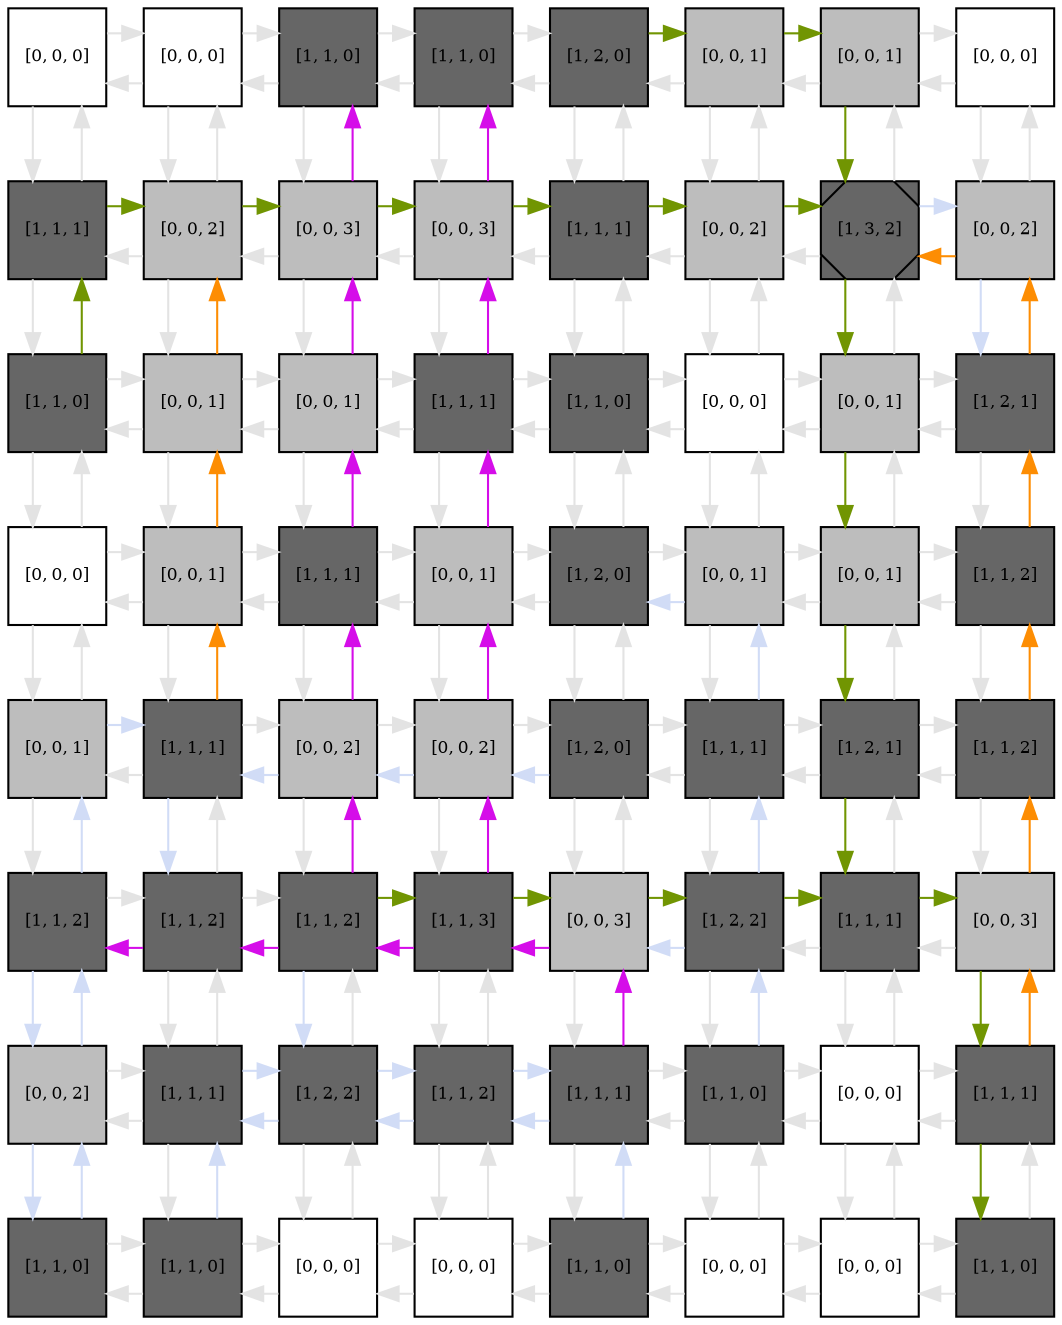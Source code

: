 digraph layout  {
rankdir=TB;
splines=ortho;
node [fixedsize=false, style=filled, width="0.6"];
edge [constraint=false];
0 [fillcolor="#FFFFFF", fontsize=8, label="[0, 0, 0]", shape=square, tooltip="name: None,\nin_degree: 2,\nout_degree: 2"];
1 [fillcolor="#FFFFFF", fontsize=8, label="[0, 0, 0]", shape=square, tooltip="name: None,\nin_degree: 3,\nout_degree: 3"];
2 [fillcolor="#666666", fontsize=8, label="[1, 1, 0]", shape=square, tooltip="name:  HMG_CoA_Synthase_gene ,\nin_degree: 3,\nout_degree: 3"];
3 [fillcolor="#666666", fontsize=8, label="[1, 1, 0]", shape=square, tooltip="name:  Septdehydrocholesterol ,\nin_degree: 3,\nout_degree: 3"];
4 [fillcolor="#666666", fontsize=8, label="[1, 2, 0]", shape=square, tooltip="name:  Cholesterol ,\nin_degree: 3,\nout_degree: 3"];
5 [fillcolor="#bdbdbd", fontsize=8, label="[0, 0, 1]", shape=square, tooltip="name: None,\nin_degree: 3,\nout_degree: 3"];
6 [fillcolor="#bdbdbd", fontsize=8, label="[0, 0, 1]", shape=square, tooltip="name: None,\nin_degree: 3,\nout_degree: 3"];
7 [fillcolor="#FFFFFF", fontsize=8, label="[0, 0, 0]", shape=square, tooltip="name: None,\nin_degree: 2,\nout_degree: 2"];
8 [fillcolor="#666666", fontsize=8, label="[1, 1, 1]", shape=square, tooltip="name:  HMG_CoA_Synthase_RNA ,\nin_degree: 3,\nout_degree: 3"];
9 [fillcolor="#bdbdbd", fontsize=8, label="[0, 0, 2]", shape=square, tooltip="name: None,\nin_degree: 4,\nout_degree: 4"];
10 [fillcolor="#bdbdbd", fontsize=8, label="[0, 0, 3]", shape=square, tooltip="name: None,\nin_degree: 4,\nout_degree: 4"];
11 [fillcolor="#bdbdbd", fontsize=8, label="[0, 0, 3]", shape=square, tooltip="name: None,\nin_degree: 4,\nout_degree: 4"];
12 [fillcolor="#666666", fontsize=8, label="[1, 1, 1]", shape=square, tooltip="name:  Acetyl_CoA_acetyltransferase ,\nin_degree: 4,\nout_degree: 4"];
13 [fillcolor="#bdbdbd", fontsize=8, label="[0, 0, 2]", shape=square, tooltip="name: None,\nin_degree: 4,\nout_degree: 4"];
14 [fillcolor="#666666", fontsize=8, label="[1, 3, 2]", shape=Msquare, tooltip="name:  HMG_CoA ,\nin_degree: 4,\nout_degree: 4"];
15 [fillcolor="#bdbdbd", fontsize=8, label="[0, 0, 2]", shape=square, tooltip="name: None,\nin_degree: 3,\nout_degree: 3"];
16 [fillcolor="#666666", fontsize=8, label="[1, 1, 0]", shape=square, tooltip="name:  HMG_CoA_Synthase ,\nin_degree: 3,\nout_degree: 3"];
17 [fillcolor="#bdbdbd", fontsize=8, label="[0, 0, 1]", shape=square, tooltip="name: None,\nin_degree: 4,\nout_degree: 4"];
18 [fillcolor="#bdbdbd", fontsize=8, label="[0, 0, 1]", shape=square, tooltip="name: None,\nin_degree: 4,\nout_degree: 4"];
19 [fillcolor="#666666", fontsize=8, label="[1, 1, 1]", shape=square, tooltip="name:  Desmosterol ,\nin_degree: 4,\nout_degree: 4"];
20 [fillcolor="#666666", fontsize=8, label="[1, 1, 0]", shape=square, tooltip="name:  HMG_CoA_Reductase_RNA ,\nin_degree: 4,\nout_degree: 4"];
21 [fillcolor="#FFFFFF", fontsize=8, label="[0, 0, 0]", shape=square, tooltip="name: None,\nin_degree: 4,\nout_degree: 4"];
22 [fillcolor="#bdbdbd", fontsize=8, label="[0, 0, 1]", shape=square, tooltip="name: None,\nin_degree: 4,\nout_degree: 4"];
23 [fillcolor="#666666", fontsize=8, label="[1, 2, 1]", shape=square, tooltip="name:  Acetoacetyl_CoA ,\nin_degree: 3,\nout_degree: 3"];
24 [fillcolor="#FFFFFF", fontsize=8, label="[0, 0, 0]", shape=square, tooltip="name: None,\nin_degree: 3,\nout_degree: 3"];
25 [fillcolor="#bdbdbd", fontsize=8, label="[0, 0, 1]", shape=square, tooltip="name: None,\nin_degree: 4,\nout_degree: 4"];
26 [fillcolor="#666666", fontsize=8, label="[1, 1, 1]", shape=square, tooltip="name:  HMG_CoA_Reductase_gene ,\nin_degree: 4,\nout_degree: 4"];
27 [fillcolor="#bdbdbd", fontsize=8, label="[0, 0, 1]", shape=square, tooltip="name: None,\nin_degree: 4,\nout_degree: 4"];
28 [fillcolor="#666666", fontsize=8, label="[1, 2, 0]", shape=square, tooltip="name:  HMG_CoA_Reductase ,\nin_degree: 4,\nout_degree: 4"];
29 [fillcolor="#bdbdbd", fontsize=8, label="[0, 0, 1]", shape=square, tooltip="name: None,\nin_degree: 4,\nout_degree: 4"];
30 [fillcolor="#bdbdbd", fontsize=8, label="[0, 0, 1]", shape=square, tooltip="name: None,\nin_degree: 4,\nout_degree: 4"];
31 [fillcolor="#666666", fontsize=8, label="[1, 1, 2]", shape=square, tooltip="name:  Mevalonyl_pyrophosphate ,\nin_degree: 3,\nout_degree: 3"];
32 [fillcolor="#bdbdbd", fontsize=8, label="[0, 0, 1]", shape=square, tooltip="name: None,\nin_degree: 3,\nout_degree: 3"];
33 [fillcolor="#666666", fontsize=8, label="[1, 1, 1]", shape=square, tooltip="name:  Acetyl_CoA_acetyltransferase_RNA ,\nin_degree: 4,\nout_degree: 4"];
34 [fillcolor="#bdbdbd", fontsize=8, label="[0, 0, 2]", shape=square, tooltip="name: None,\nin_degree: 4,\nout_degree: 4"];
35 [fillcolor="#bdbdbd", fontsize=8, label="[0, 0, 2]", shape=square, tooltip="name: None,\nin_degree: 4,\nout_degree: 4"];
36 [fillcolor="#666666", fontsize=8, label="[1, 2, 0]", shape=square, tooltip="name:  SREBP_SCAP ,\nin_degree: 4,\nout_degree: 4"];
37 [fillcolor="#666666", fontsize=8, label="[1, 1, 1]", shape=square, tooltip="name:  Dimethyl_allyl_pyrophosphate ,\nin_degree: 4,\nout_degree: 4"];
38 [fillcolor="#666666", fontsize=8, label="[1, 2, 1]", shape=square, tooltip="name:  Mevalonic_Acid ,\nin_degree: 4,\nout_degree: 4"];
39 [fillcolor="#666666", fontsize=8, label="[1, 1, 2]", shape=square, tooltip="name:  Isopentenyl_pyrophosphate ,\nin_degree: 3,\nout_degree: 3"];
40 [fillcolor="#666666", fontsize=8, label="[1, 1, 2]", shape=square, tooltip="name:  FPP_Synthase ,\nin_degree: 3,\nout_degree: 3"];
41 [fillcolor="#666666", fontsize=8, label="[1, 1, 2]", shape=square, tooltip="name:  pSREBP ,\nin_degree: 4,\nout_degree: 4"];
42 [fillcolor="#666666", fontsize=8, label="[1, 1, 2]", shape=square, tooltip="name:  mSREBP ,\nin_degree: 4,\nout_degree: 4"];
43 [fillcolor="#666666", fontsize=8, label="[1, 1, 3]", shape=square, tooltip="name:  Lanosterol ,\nin_degree: 4,\nout_degree: 4"];
44 [fillcolor="#bdbdbd", fontsize=8, label="[0, 0, 3]", shape=square, tooltip="name: None,\nin_degree: 4,\nout_degree: 4"];
45 [fillcolor="#666666", fontsize=8, label="[1, 2, 2]", shape=square, tooltip="name:  Geranyl_pyrophosphate ,\nin_degree: 4,\nout_degree: 4"];
46 [fillcolor="#666666", fontsize=8, label="[1, 1, 1]", shape=square, tooltip="name:  Insig_SREBP_SCAP ,\nin_degree: 4,\nout_degree: 4"];
47 [fillcolor="#bdbdbd", fontsize=8, label="[0, 0, 3]", shape=square, tooltip="name: None,\nin_degree: 3,\nout_degree: 3"];
48 [fillcolor="#bdbdbd", fontsize=8, label="[0, 0, 2]", shape=square, tooltip="name: None,\nin_degree: 3,\nout_degree: 3"];
49 [fillcolor="#666666", fontsize=8, label="[1, 1, 1]", shape=square, tooltip="name:  Cyp51 ,\nin_degree: 4,\nout_degree: 4"];
50 [fillcolor="#666666", fontsize=8, label="[1, 2, 2]", shape=square, tooltip="name:  Farnesyl_pyrophosphate ,\nin_degree: 4,\nout_degree: 4"];
51 [fillcolor="#666666", fontsize=8, label="[1, 1, 2]", shape=square, tooltip="name:  Squaline ,\nin_degree: 4,\nout_degree: 4"];
52 [fillcolor="#666666", fontsize=8, label="[1, 1, 1]", shape=square, tooltip="name:  FPP_Synthase_RNA ,\nin_degree: 4,\nout_degree: 4"];
53 [fillcolor="#666666", fontsize=8, label="[1, 1, 0]", shape=square, tooltip="name:  Statins ,\nin_degree: 4,\nout_degree: 4"];
54 [fillcolor="#FFFFFF", fontsize=8, label="[0, 0, 0]", shape=square, tooltip="name: None,\nin_degree: 4,\nout_degree: 4"];
55 [fillcolor="#666666", fontsize=8, label="[1, 1, 1]", shape=square, tooltip="name:  Acetyl_CoA ,\nin_degree: 3,\nout_degree: 3"];
56 [fillcolor="#666666", fontsize=8, label="[1, 1, 0]", shape=square, tooltip="name:  Acetyl_CoA_acetyltransferase_gene ,\nin_degree: 2,\nout_degree: 2"];
57 [fillcolor="#666666", fontsize=8, label="[1, 1, 0]", shape=square, tooltip="name:  FPP_Synthase_gene ,\nin_degree: 3,\nout_degree: 3"];
58 [fillcolor="#FFFFFF", fontsize=8, label="[0, 0, 0]", shape=square, tooltip="name: None,\nin_degree: 3,\nout_degree: 3"];
59 [fillcolor="#FFFFFF", fontsize=8, label="[0, 0, 0]", shape=square, tooltip="name: None,\nin_degree: 3,\nout_degree: 3"];
60 [fillcolor="#666666", fontsize=8, label="[1, 1, 0]", shape=square, tooltip="name:  Cyp51_RNA ,\nin_degree: 3,\nout_degree: 3"];
61 [fillcolor="#FFFFFF", fontsize=8, label="[0, 0, 0]", shape=square, tooltip="name: None,\nin_degree: 3,\nout_degree: 3"];
62 [fillcolor="#FFFFFF", fontsize=8, label="[0, 0, 0]", shape=square, tooltip="name: None,\nin_degree: 3,\nout_degree: 3"];
63 [fillcolor="#666666", fontsize=8, label="[1, 1, 0]", shape=square, tooltip="name:  Cyp51_gene ,\nin_degree: 2,\nout_degree: 2"];
0 -> 1  [color=grey89, style="penwidth(0.1)", tooltip=" ", weight=1];
0 -> 8  [color=grey89, style="penwidth(0.1)", tooltip=" ", weight=1];
1 -> 0  [color=grey89, style="penwidth(0.1)", tooltip=" ", weight=1];
1 -> 2  [color=grey89, style="penwidth(0.1)", tooltip=" ", weight=1];
1 -> 9  [color=grey89, style="penwidth(0.1)", tooltip=" ", weight=1];
2 -> 1  [color=grey89, style="penwidth(0.1)", tooltip=" ", weight=1];
2 -> 3  [color=grey89, style="penwidth(0.1)", tooltip=" ", weight=1];
2 -> 10  [color=grey89, style="penwidth(0.1)", tooltip=" ", weight=1];
3 -> 2  [color=grey89, style="penwidth(0.1)", tooltip=" ", weight=1];
3 -> 4  [color=grey89, style="penwidth(0.1)", tooltip=" ", weight=1];
3 -> 11  [color=grey89, style="penwidth(0.1)", tooltip=" ", weight=1];
4 -> 3  [color=grey89, style="penwidth(0.1)", tooltip=" ", weight=1];
4 -> 5  [color="#719502", style="penwidth(0.1)", tooltip="4( Cholesterol ) to 46( Insig_SREBP_SCAP )", weight=1];
4 -> 12  [color=grey89, style="penwidth(0.1)", tooltip=" ", weight=1];
5 -> 4  [color=grey89, style="penwidth(0.1)", tooltip=" ", weight=1];
5 -> 6  [color="#719502", style="penwidth(0.1)", tooltip="4( Cholesterol ) to 46( Insig_SREBP_SCAP )", weight=1];
5 -> 13  [color=grey89, style="penwidth(0.1)", tooltip=" ", weight=1];
6 -> 5  [color=grey89, style="penwidth(0.1)", tooltip=" ", weight=1];
6 -> 7  [color=grey89, style="penwidth(0.1)", tooltip=" ", weight=1];
6 -> 14  [color="#719502", style="penwidth(0.1)", tooltip="4( Cholesterol ) to 46( Insig_SREBP_SCAP )", weight=1];
7 -> 6  [color=grey89, style="penwidth(0.1)", tooltip=" ", weight=1];
7 -> 15  [color=grey89, style="penwidth(0.1)", tooltip=" ", weight=1];
8 -> 0  [color=grey89, style="penwidth(0.1)", tooltip=" ", weight=1];
8 -> 9  [color="#719502", style="penwidth(0.1)", tooltip="16( HMG_CoA_Synthase ) to 14( HMG_CoA )", weight=1];
8 -> 16  [color=grey89, style="penwidth(0.1)", tooltip=" ", weight=1];
9 -> 1  [color=grey89, style="penwidth(0.1)", tooltip=" ", weight=1];
9 -> 8  [color=grey89, style="penwidth(0.1)", tooltip=" ", weight=1];
9 -> 10  [color="#719502", style="penwidth(0.1)", tooltip="16( HMG_CoA_Synthase ) to 14( HMG_CoA )", weight=1];
9 -> 17  [color=grey89, style="penwidth(0.1)", tooltip=" ", weight=1];
10 -> 2  [color="#D50DE9", style="penwidth(0.1)", tooltip="42( mSREBP ) to 2( HMG_CoA_Synthase_gene )", weight=1];
10 -> 9  [color=grey89, style="penwidth(0.1)", tooltip=" ", weight=1];
10 -> 11  [color="#719502", style="penwidth(0.1)", tooltip="16( HMG_CoA_Synthase ) to 14( HMG_CoA )", weight=1];
10 -> 18  [color=grey89, style="penwidth(0.1)", tooltip=" ", weight=1];
11 -> 3  [color="#D50DE9", style="penwidth(0.1)", tooltip="43( Lanosterol ) to 3( Septdehydrocholesterol )", weight=1];
11 -> 10  [color=grey89, style="penwidth(0.1)", tooltip=" ", weight=1];
11 -> 12  [color="#719502", style="penwidth(0.1)", tooltip="16( HMG_CoA_Synthase ) to 14( HMG_CoA )", weight=1];
11 -> 19  [color=grey89, style="penwidth(0.1)", tooltip=" ", weight=1];
12 -> 4  [color=grey89, style="penwidth(0.1)", tooltip=" ", weight=1];
12 -> 11  [color=grey89, style="penwidth(0.1)", tooltip=" ", weight=1];
12 -> 13  [color="#719502", style="penwidth(0.1)", tooltip="16( HMG_CoA_Synthase ) to 14( HMG_CoA )", weight=1];
12 -> 20  [color=grey89, style="penwidth(0.1)", tooltip=" ", weight=1];
13 -> 5  [color=grey89, style="penwidth(0.1)", tooltip=" ", weight=1];
13 -> 12  [color=grey89, style="penwidth(0.1)", tooltip=" ", weight=1];
13 -> 14  [color="#719502", style="penwidth(0.1)", tooltip="16( HMG_CoA_Synthase ) to 14( HMG_CoA )", weight=1];
13 -> 21  [color=grey89, style="penwidth(0.1)", tooltip=" ", weight=1];
14 -> 6  [color=grey89, style="penwidth(0.1)", tooltip=" ", weight=1];
14 -> 13  [color=grey89, style="penwidth(0.1)", tooltip=" ", weight=1];
14 -> 15  [color="#D1DCF6", style="penwidth(0.1)", tooltip="12( Acetyl_CoA_acetyltransferase ) to 23( Acetoacetyl_CoA )", weight=1];
14 -> 22  [color="#719502", style="penwidth(0.1)", tooltip="4( Cholesterol ) to 46( Insig_SREBP_SCAP )", weight=1];
15 -> 7  [color=grey89, style="penwidth(0.1)", tooltip=" ", weight=1];
15 -> 14  [color="#FD8D03", style="penwidth(0.1)", tooltip="55( Acetyl_CoA ) to 14( HMG_CoA )", weight=1];
15 -> 23  [color="#D1DCF6", style="penwidth(0.1)", tooltip="12( Acetyl_CoA_acetyltransferase ) to 23( Acetoacetyl_CoA )", weight=1];
16 -> 8  [color="#719502", style="penwidth(0.1)", tooltip="16( HMG_CoA_Synthase ) to 14( HMG_CoA )", weight=1];
16 -> 17  [color=grey89, style="penwidth(0.1)", tooltip=" ", weight=1];
16 -> 24  [color=grey89, style="penwidth(0.1)", tooltip=" ", weight=1];
17 -> 9  [color="#FD8D03", style="penwidth(0.1)", tooltip="33( Acetyl_CoA_acetyltransferase_RNA ) to 12( Acetyl_CoA_acetyltransferase )", weight=1];
17 -> 16  [color=grey89, style="penwidth(0.1)", tooltip=" ", weight=1];
17 -> 18  [color=grey89, style="penwidth(0.1)", tooltip=" ", weight=1];
17 -> 25  [color=grey89, style="penwidth(0.1)", tooltip=" ", weight=1];
18 -> 10  [color="#D50DE9", style="penwidth(0.1)", tooltip="42( mSREBP ) to 2( HMG_CoA_Synthase_gene )", weight=1];
18 -> 17  [color=grey89, style="penwidth(0.1)", tooltip=" ", weight=1];
18 -> 19  [color=grey89, style="penwidth(0.1)", tooltip=" ", weight=1];
18 -> 26  [color=grey89, style="penwidth(0.1)", tooltip=" ", weight=1];
19 -> 11  [color="#D50DE9", style="penwidth(0.1)", tooltip="43( Lanosterol ) to 3( Septdehydrocholesterol )", weight=1];
19 -> 18  [color=grey89, style="penwidth(0.1)", tooltip=" ", weight=1];
19 -> 20  [color=grey89, style="penwidth(0.1)", tooltip=" ", weight=1];
19 -> 27  [color=grey89, style="penwidth(0.1)", tooltip=" ", weight=1];
20 -> 12  [color=grey89, style="penwidth(0.1)", tooltip=" ", weight=1];
20 -> 19  [color=grey89, style="penwidth(0.1)", tooltip=" ", weight=1];
20 -> 21  [color=grey89, style="penwidth(0.1)", tooltip=" ", weight=1];
20 -> 28  [color=grey89, style="penwidth(0.1)", tooltip=" ", weight=1];
21 -> 13  [color=grey89, style="penwidth(0.1)", tooltip=" ", weight=1];
21 -> 20  [color=grey89, style="penwidth(0.1)", tooltip=" ", weight=1];
21 -> 22  [color=grey89, style="penwidth(0.1)", tooltip=" ", weight=1];
21 -> 29  [color=grey89, style="penwidth(0.1)", tooltip=" ", weight=1];
22 -> 14  [color=grey89, style="penwidth(0.1)", tooltip=" ", weight=1];
22 -> 21  [color=grey89, style="penwidth(0.1)", tooltip=" ", weight=1];
22 -> 23  [color=grey89, style="penwidth(0.1)", tooltip=" ", weight=1];
22 -> 30  [color="#719502", style="penwidth(0.1)", tooltip="4( Cholesterol ) to 46( Insig_SREBP_SCAP )", weight=1];
23 -> 15  [color="#FD8D03", style="penwidth(0.1)", tooltip="55( Acetyl_CoA ) to 14( HMG_CoA )", weight=1];
23 -> 22  [color=grey89, style="penwidth(0.1)", tooltip=" ", weight=1];
23 -> 31  [color=grey89, style="penwidth(0.1)", tooltip=" ", weight=1];
24 -> 16  [color=grey89, style="penwidth(0.1)", tooltip=" ", weight=1];
24 -> 25  [color=grey89, style="penwidth(0.1)", tooltip=" ", weight=1];
24 -> 32  [color=grey89, style="penwidth(0.1)", tooltip=" ", weight=1];
25 -> 17  [color="#FD8D03", style="penwidth(0.1)", tooltip="33( Acetyl_CoA_acetyltransferase_RNA ) to 12( Acetyl_CoA_acetyltransferase )", weight=1];
25 -> 24  [color=grey89, style="penwidth(0.1)", tooltip=" ", weight=1];
25 -> 26  [color=grey89, style="penwidth(0.1)", tooltip=" ", weight=1];
25 -> 33  [color=grey89, style="penwidth(0.1)", tooltip=" ", weight=1];
26 -> 18  [color="#D50DE9", style="penwidth(0.1)", tooltip="42( mSREBP ) to 2( HMG_CoA_Synthase_gene )", weight=1];
26 -> 25  [color=grey89, style="penwidth(0.1)", tooltip=" ", weight=1];
26 -> 27  [color=grey89, style="penwidth(0.1)", tooltip=" ", weight=1];
26 -> 34  [color=grey89, style="penwidth(0.1)", tooltip=" ", weight=1];
27 -> 19  [color="#D50DE9", style="penwidth(0.1)", tooltip="43( Lanosterol ) to 3( Septdehydrocholesterol )", weight=1];
27 -> 26  [color=grey89, style="penwidth(0.1)", tooltip=" ", weight=1];
27 -> 28  [color=grey89, style="penwidth(0.1)", tooltip=" ", weight=1];
27 -> 35  [color=grey89, style="penwidth(0.1)", tooltip=" ", weight=1];
28 -> 20  [color=grey89, style="penwidth(0.1)", tooltip=" ", weight=1];
28 -> 27  [color=grey89, style="penwidth(0.1)", tooltip=" ", weight=1];
28 -> 29  [color=grey89, style="penwidth(0.1)", tooltip=" ", weight=1];
28 -> 36  [color=grey89, style="penwidth(0.1)", tooltip=" ", weight=1];
29 -> 21  [color=grey89, style="penwidth(0.1)", tooltip=" ", weight=1];
29 -> 28  [color="#D1DCF6", style="penwidth(0.1)", tooltip="53( Statins ) to 28( HMG_CoA_Reductase )", weight=1];
29 -> 30  [color=grey89, style="penwidth(0.1)", tooltip=" ", weight=1];
29 -> 37  [color=grey89, style="penwidth(0.1)", tooltip=" ", weight=1];
30 -> 22  [color=grey89, style="penwidth(0.1)", tooltip=" ", weight=1];
30 -> 29  [color=grey89, style="penwidth(0.1)", tooltip=" ", weight=1];
30 -> 31  [color=grey89, style="penwidth(0.1)", tooltip=" ", weight=1];
30 -> 38  [color="#719502", style="penwidth(0.1)", tooltip="4( Cholesterol ) to 46( Insig_SREBP_SCAP )", weight=1];
31 -> 23  [color="#FD8D03", style="penwidth(0.1)", tooltip="55( Acetyl_CoA ) to 14( HMG_CoA )", weight=1];
31 -> 30  [color=grey89, style="penwidth(0.1)", tooltip=" ", weight=1];
31 -> 39  [color=grey89, style="penwidth(0.1)", tooltip=" ", weight=1];
32 -> 24  [color=grey89, style="penwidth(0.1)", tooltip=" ", weight=1];
32 -> 33  [color="#D1DCF6", style="penwidth(0.1)", tooltip="56( Acetyl_CoA_acetyltransferase_gene ) to 33( Acetyl_CoA_acetyltransferase_RNA )", weight=1];
32 -> 40  [color=grey89, style="penwidth(0.1)", tooltip=" ", weight=1];
33 -> 25  [color="#FD8D03", style="penwidth(0.1)", tooltip="33( Acetyl_CoA_acetyltransferase_RNA ) to 12( Acetyl_CoA_acetyltransferase )", weight=1];
33 -> 32  [color=grey89, style="penwidth(0.1)", tooltip=" ", weight=1];
33 -> 34  [color=grey89, style="penwidth(0.1)", tooltip=" ", weight=1];
33 -> 41  [color="#D1DCF6", style="penwidth(0.1)", tooltip="36( SREBP_SCAP ) to 41( pSREBP )", weight=1];
34 -> 26  [color="#D50DE9", style="penwidth(0.1)", tooltip="42( mSREBP ) to 2( HMG_CoA_Synthase_gene )", weight=1];
34 -> 33  [color="#D1DCF6", style="penwidth(0.1)", tooltip="36( SREBP_SCAP ) to 41( pSREBP )", weight=1];
34 -> 35  [color=grey89, style="penwidth(0.1)", tooltip=" ", weight=1];
34 -> 42  [color=grey89, style="penwidth(0.1)", tooltip=" ", weight=1];
35 -> 27  [color="#D50DE9", style="penwidth(0.1)", tooltip="43( Lanosterol ) to 3( Septdehydrocholesterol )", weight=1];
35 -> 34  [color="#D1DCF6", style="penwidth(0.1)", tooltip="36( SREBP_SCAP ) to 41( pSREBP )", weight=1];
35 -> 36  [color=grey89, style="penwidth(0.1)", tooltip=" ", weight=1];
35 -> 43  [color=grey89, style="penwidth(0.1)", tooltip=" ", weight=1];
36 -> 28  [color=grey89, style="penwidth(0.1)", tooltip=" ", weight=1];
36 -> 35  [color="#D1DCF6", style="penwidth(0.1)", tooltip="36( SREBP_SCAP ) to 41( pSREBP )", weight=1];
36 -> 37  [color=grey89, style="penwidth(0.1)", tooltip=" ", weight=1];
36 -> 44  [color=grey89, style="penwidth(0.1)", tooltip=" ", weight=1];
37 -> 29  [color="#D1DCF6", style="penwidth(0.1)", tooltip="53( Statins ) to 28( HMG_CoA_Reductase )", weight=1];
37 -> 36  [color=grey89, style="penwidth(0.1)", tooltip=" ", weight=1];
37 -> 38  [color=grey89, style="penwidth(0.1)", tooltip=" ", weight=1];
37 -> 45  [color=grey89, style="penwidth(0.1)", tooltip=" ", weight=1];
38 -> 30  [color=grey89, style="penwidth(0.1)", tooltip=" ", weight=1];
38 -> 37  [color=grey89, style="penwidth(0.1)", tooltip=" ", weight=1];
38 -> 39  [color=grey89, style="penwidth(0.1)", tooltip=" ", weight=1];
38 -> 46  [color="#719502", style="penwidth(0.1)", tooltip="4( Cholesterol ) to 46( Insig_SREBP_SCAP )", weight=1];
39 -> 31  [color="#FD8D03", style="penwidth(0.1)", tooltip="55( Acetyl_CoA ) to 14( HMG_CoA )", weight=1];
39 -> 38  [color=grey89, style="penwidth(0.1)", tooltip=" ", weight=1];
39 -> 47  [color=grey89, style="penwidth(0.1)", tooltip=" ", weight=1];
40 -> 32  [color="#D1DCF6", style="penwidth(0.1)", tooltip="56( Acetyl_CoA_acetyltransferase_gene ) to 33( Acetyl_CoA_acetyltransferase_RNA )", weight=1];
40 -> 41  [color=grey89, style="penwidth(0.1)", tooltip=" ", weight=1];
40 -> 48  [color="#D1DCF6", style="penwidth(0.1)", tooltip="42( mSREBP ) to 56( Acetyl_CoA_acetyltransferase_gene )", weight=1];
41 -> 33  [color=grey89, style="penwidth(0.1)", tooltip=" ", weight=1];
41 -> 40  [color="#D50DE9", style="penwidth(0.1)", tooltip="52( FPP_Synthase_RNA ) to 40( FPP_Synthase )", weight=1];
41 -> 42  [color=grey89, style="penwidth(0.1)", tooltip=" ", weight=1];
41 -> 49  [color=grey89, style="penwidth(0.1)", tooltip=" ", weight=1];
42 -> 34  [color="#D50DE9", style="penwidth(0.1)", tooltip="42( mSREBP ) to 2( HMG_CoA_Synthase_gene )", weight=1];
42 -> 41  [color="#D50DE9", style="penwidth(0.1)", tooltip="52( FPP_Synthase_RNA ) to 40( FPP_Synthase )", weight=1];
42 -> 43  [color="#719502", style="penwidth(0.1)", tooltip="42( mSREBP ) to 63( Cyp51_gene )", weight=1];
42 -> 50  [color="#D1DCF6", style="penwidth(0.1)", tooltip="45( Geranyl_pyrophosphate ) to 50( Farnesyl_pyrophosphate )", weight=1];
43 -> 35  [color="#D50DE9", style="penwidth(0.1)", tooltip="43( Lanosterol ) to 3( Septdehydrocholesterol )", weight=1];
43 -> 42  [color="#D50DE9", style="penwidth(0.1)", tooltip="52( FPP_Synthase_RNA ) to 40( FPP_Synthase )", weight=1];
43 -> 44  [color="#719502", style="penwidth(0.1)", tooltip="42( mSREBP ) to 63( Cyp51_gene )", weight=1];
43 -> 51  [color=grey89, style="penwidth(0.1)", tooltip=" ", weight=1];
44 -> 36  [color=grey89, style="penwidth(0.1)", tooltip=" ", weight=1];
44 -> 43  [color="#D50DE9", style="penwidth(0.1)", tooltip="52( FPP_Synthase_RNA ) to 40( FPP_Synthase )", weight=1];
44 -> 45  [color="#719502", style="penwidth(0.1)", tooltip="42( mSREBP ) to 63( Cyp51_gene )", weight=1];
44 -> 52  [color=grey89, style="penwidth(0.1)", tooltip=" ", weight=1];
45 -> 37  [color="#D1DCF6", style="penwidth(0.1)", tooltip="53( Statins ) to 28( HMG_CoA_Reductase )", weight=1];
45 -> 44  [color="#D1DCF6", style="penwidth(0.1)", tooltip="45( Geranyl_pyrophosphate ) to 50( Farnesyl_pyrophosphate )", weight=1];
45 -> 46  [color="#719502", style="penwidth(0.1)", tooltip="42( mSREBP ) to 63( Cyp51_gene )", weight=1];
45 -> 53  [color=grey89, style="penwidth(0.1)", tooltip=" ", weight=1];
46 -> 38  [color=grey89, style="penwidth(0.1)", tooltip=" ", weight=1];
46 -> 45  [color=grey89, style="penwidth(0.1)", tooltip=" ", weight=1];
46 -> 47  [color="#719502", style="penwidth(0.1)", tooltip="42( mSREBP ) to 63( Cyp51_gene )", weight=1];
46 -> 54  [color=grey89, style="penwidth(0.1)", tooltip=" ", weight=1];
47 -> 39  [color="#FD8D03", style="penwidth(0.1)", tooltip="55( Acetyl_CoA ) to 14( HMG_CoA )", weight=1];
47 -> 46  [color=grey89, style="penwidth(0.1)", tooltip=" ", weight=1];
47 -> 55  [color="#719502", style="penwidth(0.1)", tooltip="42( mSREBP ) to 63( Cyp51_gene )", weight=1];
48 -> 40  [color="#D1DCF6", style="penwidth(0.1)", tooltip="56( Acetyl_CoA_acetyltransferase_gene ) to 33( Acetyl_CoA_acetyltransferase_RNA )", weight=1];
48 -> 49  [color=grey89, style="penwidth(0.1)", tooltip=" ", weight=1];
48 -> 56  [color="#D1DCF6", style="penwidth(0.1)", tooltip="42( mSREBP ) to 56( Acetyl_CoA_acetyltransferase_gene )", weight=1];
49 -> 41  [color=grey89, style="penwidth(0.1)", tooltip=" ", weight=1];
49 -> 48  [color=grey89, style="penwidth(0.1)", tooltip=" ", weight=1];
49 -> 50  [color="#D1DCF6", style="penwidth(0.1)", tooltip="57( FPP_Synthase_gene ) to 52( FPP_Synthase_RNA )", weight=1];
49 -> 57  [color=grey89, style="penwidth(0.1)", tooltip=" ", weight=1];
50 -> 42  [color=grey89, style="penwidth(0.1)", tooltip=" ", weight=1];
50 -> 49  [color="#D1DCF6", style="penwidth(0.1)", tooltip="60( Cyp51_RNA ) to 49( Cyp51 )", weight=1];
50 -> 51  [color="#D1DCF6", style="penwidth(0.1)", tooltip="57( FPP_Synthase_gene ) to 52( FPP_Synthase_RNA )", weight=1];
50 -> 58  [color=grey89, style="penwidth(0.1)", tooltip=" ", weight=1];
51 -> 43  [color=grey89, style="penwidth(0.1)", tooltip=" ", weight=1];
51 -> 50  [color="#D1DCF6", style="penwidth(0.1)", tooltip="60( Cyp51_RNA ) to 49( Cyp51 )", weight=1];
51 -> 52  [color="#D1DCF6", style="penwidth(0.1)", tooltip="57( FPP_Synthase_gene ) to 52( FPP_Synthase_RNA )", weight=1];
51 -> 59  [color=grey89, style="penwidth(0.1)", tooltip=" ", weight=1];
52 -> 44  [color="#D50DE9", style="penwidth(0.1)", tooltip="52( FPP_Synthase_RNA ) to 40( FPP_Synthase )", weight=1];
52 -> 51  [color="#D1DCF6", style="penwidth(0.1)", tooltip="60( Cyp51_RNA ) to 49( Cyp51 )", weight=1];
52 -> 53  [color=grey89, style="penwidth(0.1)", tooltip=" ", weight=1];
52 -> 60  [color=grey89, style="penwidth(0.1)", tooltip=" ", weight=1];
53 -> 45  [color="#D1DCF6", style="penwidth(0.1)", tooltip="53( Statins ) to 28( HMG_CoA_Reductase )", weight=1];
53 -> 52  [color=grey89, style="penwidth(0.1)", tooltip=" ", weight=1];
53 -> 54  [color=grey89, style="penwidth(0.1)", tooltip=" ", weight=1];
53 -> 61  [color=grey89, style="penwidth(0.1)", tooltip=" ", weight=1];
54 -> 46  [color=grey89, style="penwidth(0.1)", tooltip=" ", weight=1];
54 -> 53  [color=grey89, style="penwidth(0.1)", tooltip=" ", weight=1];
54 -> 55  [color=grey89, style="penwidth(0.1)", tooltip=" ", weight=1];
54 -> 62  [color=grey89, style="penwidth(0.1)", tooltip=" ", weight=1];
55 -> 47  [color="#FD8D03", style="penwidth(0.1)", tooltip="55( Acetyl_CoA ) to 14( HMG_CoA )", weight=1];
55 -> 54  [color=grey89, style="penwidth(0.1)", tooltip=" ", weight=1];
55 -> 63  [color="#719502", style="penwidth(0.1)", tooltip="42( mSREBP ) to 63( Cyp51_gene )", weight=1];
56 -> 48  [color="#D1DCF6", style="penwidth(0.1)", tooltip="56( Acetyl_CoA_acetyltransferase_gene ) to 33( Acetyl_CoA_acetyltransferase_RNA )", weight=1];
56 -> 57  [color=grey89, style="penwidth(0.1)", tooltip=" ", weight=1];
57 -> 49  [color="#D1DCF6", style="penwidth(0.1)", tooltip="57( FPP_Synthase_gene ) to 52( FPP_Synthase_RNA )", weight=1];
57 -> 56  [color=grey89, style="penwidth(0.1)", tooltip=" ", weight=1];
57 -> 58  [color=grey89, style="penwidth(0.1)", tooltip=" ", weight=1];
58 -> 50  [color=grey89, style="penwidth(0.1)", tooltip=" ", weight=1];
58 -> 57  [color=grey89, style="penwidth(0.1)", tooltip=" ", weight=1];
58 -> 59  [color=grey89, style="penwidth(0.1)", tooltip=" ", weight=1];
59 -> 51  [color=grey89, style="penwidth(0.1)", tooltip=" ", weight=1];
59 -> 58  [color=grey89, style="penwidth(0.1)", tooltip=" ", weight=1];
59 -> 60  [color=grey89, style="penwidth(0.1)", tooltip=" ", weight=1];
60 -> 52  [color="#D1DCF6", style="penwidth(0.1)", tooltip="60( Cyp51_RNA ) to 49( Cyp51 )", weight=1];
60 -> 59  [color=grey89, style="penwidth(0.1)", tooltip=" ", weight=1];
60 -> 61  [color=grey89, style="penwidth(0.1)", tooltip=" ", weight=1];
61 -> 53  [color=grey89, style="penwidth(0.1)", tooltip=" ", weight=1];
61 -> 60  [color=grey89, style="penwidth(0.1)", tooltip=" ", weight=1];
61 -> 62  [color=grey89, style="penwidth(0.1)", tooltip=" ", weight=1];
62 -> 54  [color=grey89, style="penwidth(0.1)", tooltip=" ", weight=1];
62 -> 61  [color=grey89, style="penwidth(0.1)", tooltip=" ", weight=1];
62 -> 63  [color=grey89, style="penwidth(0.1)", tooltip=" ", weight=1];
63 -> 55  [color=grey89, style="penwidth(0.1)", tooltip=" ", weight=1];
63 -> 62  [color=grey89, style="penwidth(0.1)", tooltip=" ", weight=1];
edge [constraint=true, style=invis];

0 -> 8 -> 16 -> 24 -> 32 -> 40 -> 48 -> 56;
1 -> 9 -> 17 -> 25 -> 33 -> 41 -> 49 -> 57;
2 -> 10 -> 18 -> 26 -> 34 -> 42 -> 50 -> 58;
3 -> 11 -> 19 -> 27 -> 35 -> 43 -> 51 -> 59;
4 -> 12 -> 20 -> 28 -> 36 -> 44 -> 52 -> 60;
5 -> 13 -> 21 -> 29 -> 37 -> 45 -> 53 -> 61;
6 -> 14 -> 22 -> 30 -> 38 -> 46 -> 54 -> 62;
7 -> 15 -> 23 -> 31 -> 39 -> 47 -> 55 -> 63;
rank = same {0 -> 1 -> 2 -> 3 -> 4 -> 5 -> 6 -> 7};
rank = same {8 -> 9 -> 10 -> 11 -> 12 -> 13 -> 14 -> 15};
rank = same {16 -> 17 -> 18 -> 19 -> 20 -> 21 -> 22 -> 23};
rank = same {24 -> 25 -> 26 -> 27 -> 28 -> 29 -> 30 -> 31};
rank = same {32 -> 33 -> 34 -> 35 -> 36 -> 37 -> 38 -> 39};
rank = same {40 -> 41 -> 42 -> 43 -> 44 -> 45 -> 46 -> 47};
rank = same {48 -> 49 -> 50 -> 51 -> 52 -> 53 -> 54 -> 55};
rank = same {56 -> 57 -> 58 -> 59 -> 60 -> 61 -> 62 -> 63};
}